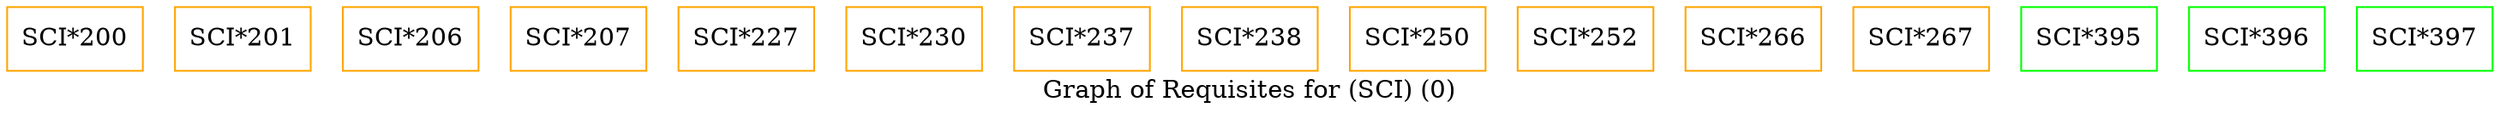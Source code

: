 strict digraph "" {
	graph [bb="0,0,1392,59",
		label="Graph of Requisites for (SCI) (0)",
		lheight=0.21,
		lp="696,11.5",
		lwidth=3.22
	];
	node [label="\N"];
	"SCI*200"	[color=orange,
		height=0.5,
		pos="38,41",
		shape=box,
		width=1.0556];
	"SCI*201"	[color=orange,
		height=0.5,
		pos="132,41",
		shape=box,
		width=1.0556];
	"SCI*206"	[color=orange,
		height=0.5,
		pos="226,41",
		shape=box,
		width=1.0556];
	"SCI*207"	[color=orange,
		height=0.5,
		pos="320,41",
		shape=box,
		width=1.0556];
	"SCI*227"	[color=orange,
		height=0.5,
		pos="414,41",
		shape=box,
		width=1.0556];
	"SCI*230"	[color=orange,
		height=0.5,
		pos="508,41",
		shape=box,
		width=1.0556];
	"SCI*237"	[color=orange,
		height=0.5,
		pos="602,41",
		shape=box,
		width=1.0556];
	"SCI*238"	[color=orange,
		height=0.5,
		pos="696,41",
		shape=box,
		width=1.0556];
	"SCI*250"	[color=orange,
		height=0.5,
		pos="790,41",
		shape=box,
		width=1.0556];
	"SCI*252"	[color=orange,
		height=0.5,
		pos="884,41",
		shape=box,
		width=1.0556];
	"SCI*266"	[color=orange,
		height=0.5,
		pos="978,41",
		shape=box,
		width=1.0556];
	"SCI*267"	[color=orange,
		height=0.5,
		pos="1072,41",
		shape=box,
		width=1.0556];
	"SCI*395"	[color=green,
		height=0.5,
		pos="1166,41",
		shape=box,
		width=1.0556];
	"SCI*396"	[color=green,
		height=0.5,
		pos="1260,41",
		shape=box,
		width=1.0556];
	"SCI*397"	[color=green,
		height=0.5,
		pos="1354,41",
		shape=box,
		width=1.0556];
}
